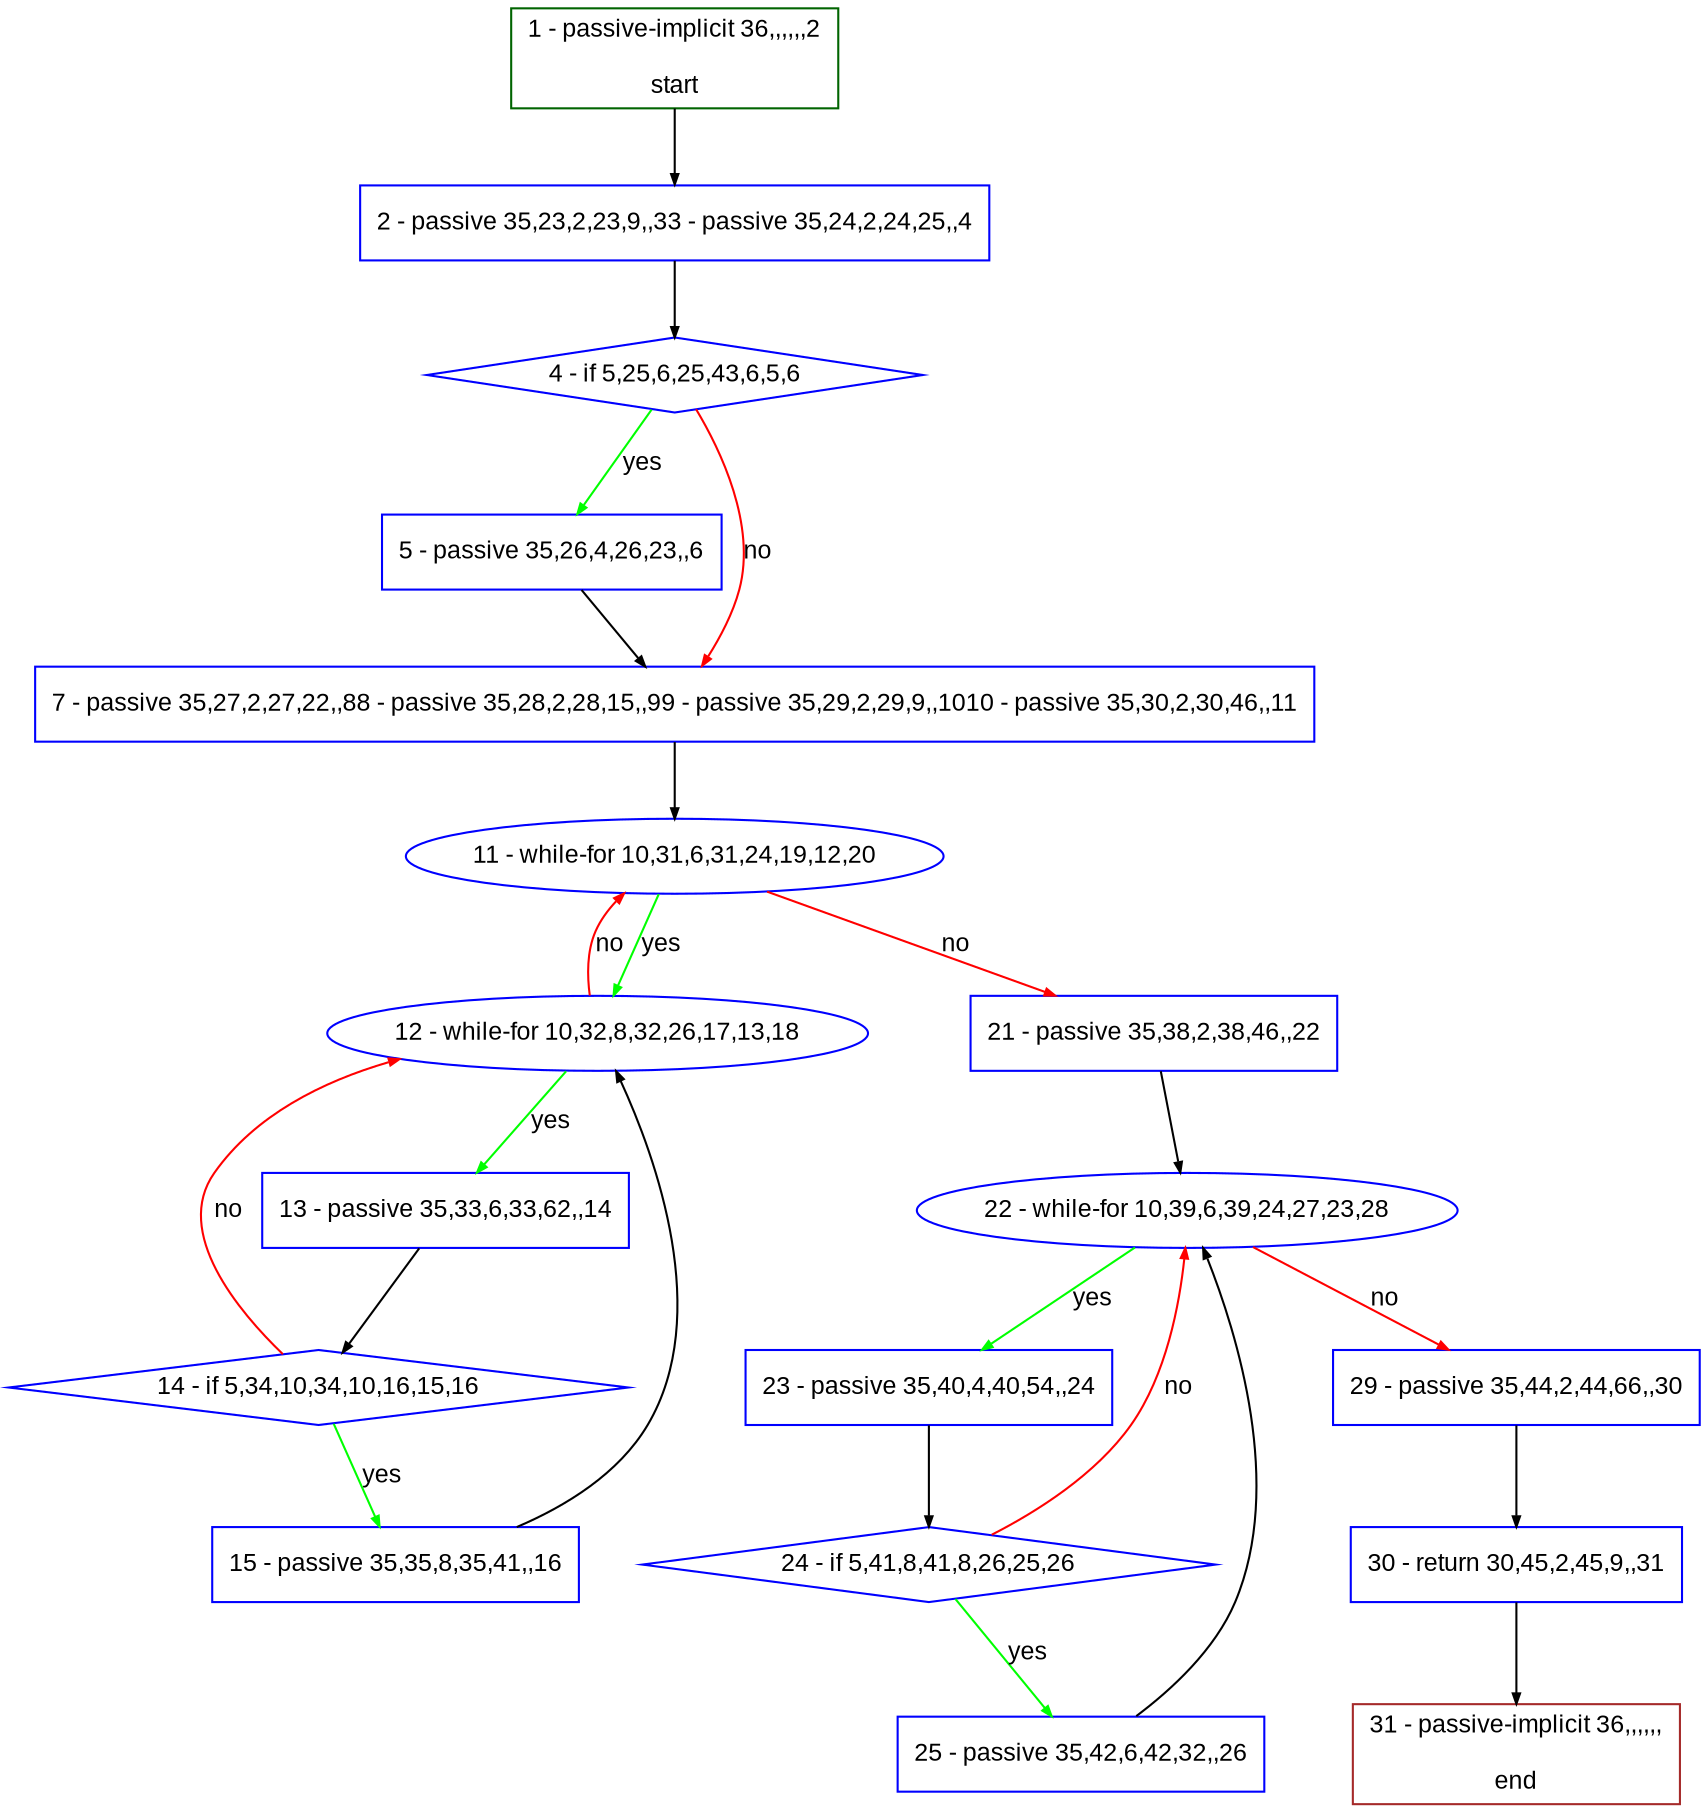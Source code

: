 digraph "" {
  graph [pack="true", label="", fontsize="12", packmode="clust", fontname="Arial", fillcolor="#FFFFCC", bgcolor="white", style="rounded,filled", compound="true"];
  node [node_initialized="no", label="", color="grey", fontsize="12", fillcolor="white", fontname="Arial", style="filled", shape="rectangle", compound="true", fixedsize="false"];
  edge [fontcolor="black", arrowhead="normal", arrowtail="none", arrowsize="0.5", ltail="", label="", color="black", fontsize="12", lhead="", fontname="Arial", dir="forward", compound="true"];
  __N1 [label="2 - passive 35,23,2,23,9,,33 - passive 35,24,2,24,25,,4", color="#0000ff", fillcolor="#ffffff", style="filled", shape="box"];
  __N2 [label="1 - passive-implicit 36,,,,,,2\n\nstart", color="#006400", fillcolor="#ffffff", style="filled", shape="box"];
  __N3 [label="4 - if 5,25,6,25,43,6,5,6", color="#0000ff", fillcolor="#ffffff", style="filled", shape="diamond"];
  __N4 [label="5 - passive 35,26,4,26,23,,6", color="#0000ff", fillcolor="#ffffff", style="filled", shape="box"];
  __N5 [label="7 - passive 35,27,2,27,22,,88 - passive 35,28,2,28,15,,99 - passive 35,29,2,29,9,,1010 - passive 35,30,2,30,46,,11", color="#0000ff", fillcolor="#ffffff", style="filled", shape="box"];
  __N6 [label="11 - while-for 10,31,6,31,24,19,12,20", color="#0000ff", fillcolor="#ffffff", style="filled", shape="oval"];
  __N7 [label="12 - while-for 10,32,8,32,26,17,13,18", color="#0000ff", fillcolor="#ffffff", style="filled", shape="oval"];
  __N8 [label="21 - passive 35,38,2,38,46,,22", color="#0000ff", fillcolor="#ffffff", style="filled", shape="box"];
  __N9 [label="13 - passive 35,33,6,33,62,,14", color="#0000ff", fillcolor="#ffffff", style="filled", shape="box"];
  __N10 [label="14 - if 5,34,10,34,10,16,15,16", color="#0000ff", fillcolor="#ffffff", style="filled", shape="diamond"];
  __N11 [label="15 - passive 35,35,8,35,41,,16", color="#0000ff", fillcolor="#ffffff", style="filled", shape="box"];
  __N12 [label="22 - while-for 10,39,6,39,24,27,23,28", color="#0000ff", fillcolor="#ffffff", style="filled", shape="oval"];
  __N13 [label="23 - passive 35,40,4,40,54,,24", color="#0000ff", fillcolor="#ffffff", style="filled", shape="box"];
  __N14 [label="29 - passive 35,44,2,44,66,,30", color="#0000ff", fillcolor="#ffffff", style="filled", shape="box"];
  __N15 [label="24 - if 5,41,8,41,8,26,25,26", color="#0000ff", fillcolor="#ffffff", style="filled", shape="diamond"];
  __N16 [label="25 - passive 35,42,6,42,32,,26", color="#0000ff", fillcolor="#ffffff", style="filled", shape="box"];
  __N17 [label="30 - return 30,45,2,45,9,,31", color="#0000ff", fillcolor="#ffffff", style="filled", shape="box"];
  __N18 [label="31 - passive-implicit 36,,,,,,\n\nend", color="#a52a2a", fillcolor="#ffffff", style="filled", shape="box"];
  __N2 -> __N1 [arrowhead="normal", arrowtail="none", color="#000000", label="", dir="forward"];
  __N1 -> __N3 [arrowhead="normal", arrowtail="none", color="#000000", label="", dir="forward"];
  __N3 -> __N4 [arrowhead="normal", arrowtail="none", color="#00ff00", label="yes", dir="forward"];
  __N3 -> __N5 [arrowhead="normal", arrowtail="none", color="#ff0000", label="no", dir="forward"];
  __N4 -> __N5 [arrowhead="normal", arrowtail="none", color="#000000", label="", dir="forward"];
  __N5 -> __N6 [arrowhead="normal", arrowtail="none", color="#000000", label="", dir="forward"];
  __N6 -> __N7 [arrowhead="normal", arrowtail="none", color="#00ff00", label="yes", dir="forward"];
  __N7 -> __N6 [arrowhead="normal", arrowtail="none", color="#ff0000", label="no", dir="forward"];
  __N6 -> __N8 [arrowhead="normal", arrowtail="none", color="#ff0000", label="no", dir="forward"];
  __N7 -> __N9 [arrowhead="normal", arrowtail="none", color="#00ff00", label="yes", dir="forward"];
  __N9 -> __N10 [arrowhead="normal", arrowtail="none", color="#000000", label="", dir="forward"];
  __N10 -> __N7 [arrowhead="normal", arrowtail="none", color="#ff0000", label="no", dir="forward"];
  __N10 -> __N11 [arrowhead="normal", arrowtail="none", color="#00ff00", label="yes", dir="forward"];
  __N11 -> __N7 [arrowhead="normal", arrowtail="none", color="#000000", label="", dir="forward"];
  __N8 -> __N12 [arrowhead="normal", arrowtail="none", color="#000000", label="", dir="forward"];
  __N12 -> __N13 [arrowhead="normal", arrowtail="none", color="#00ff00", label="yes", dir="forward"];
  __N12 -> __N14 [arrowhead="normal", arrowtail="none", color="#ff0000", label="no", dir="forward"];
  __N13 -> __N15 [arrowhead="normal", arrowtail="none", color="#000000", label="", dir="forward"];
  __N15 -> __N12 [arrowhead="normal", arrowtail="none", color="#ff0000", label="no", dir="forward"];
  __N15 -> __N16 [arrowhead="normal", arrowtail="none", color="#00ff00", label="yes", dir="forward"];
  __N16 -> __N12 [arrowhead="normal", arrowtail="none", color="#000000", label="", dir="forward"];
  __N14 -> __N17 [arrowhead="normal", arrowtail="none", color="#000000", label="", dir="forward"];
  __N17 -> __N18 [arrowhead="normal", arrowtail="none", color="#000000", label="", dir="forward"];
}
